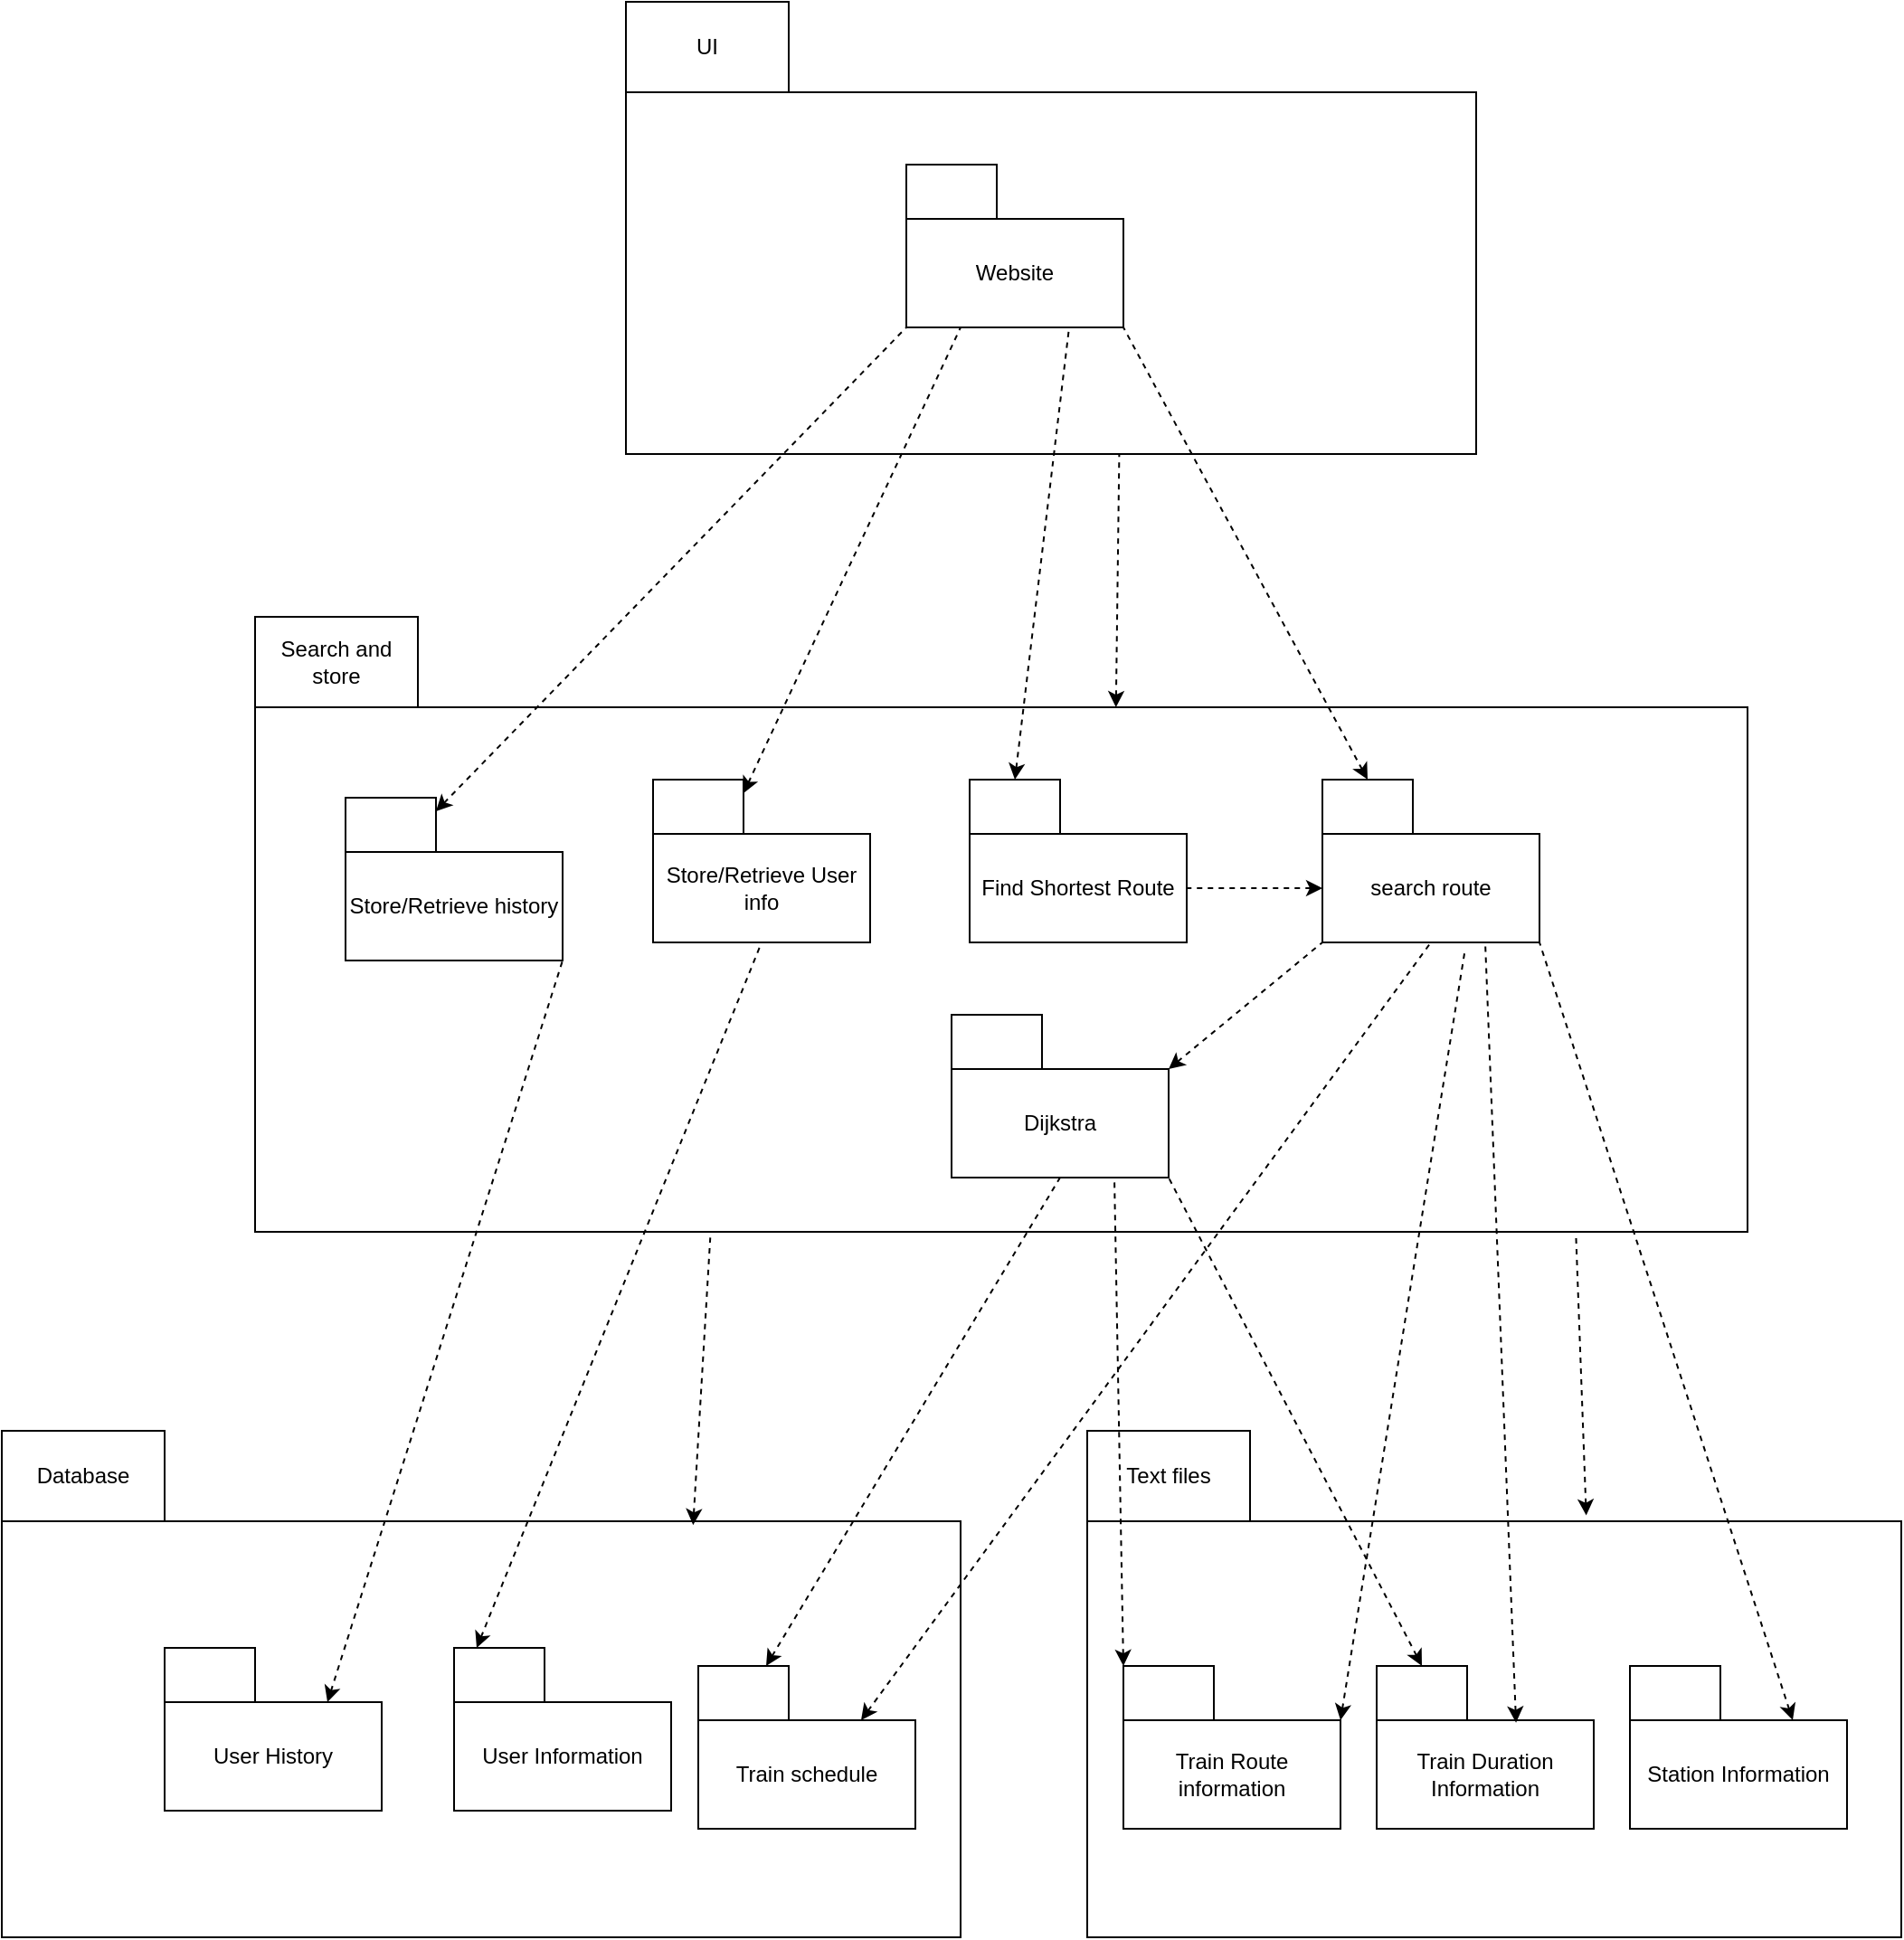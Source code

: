 <mxfile version="13.9.9" type="device"><diagram id="thHaN0kDnwWdaNwwGyCH" name="Page-1"><mxGraphModel dx="3410" dy="1460" grid="1" gridSize="10" guides="1" tooltips="1" connect="1" arrows="1" fold="1" page="1" pageScale="1" pageWidth="850" pageHeight="1100" math="0" shadow="0"><root><mxCell id="0"/><mxCell id="1" parent="0"/><mxCell id="pZtaFY6PpdiW1DpcELh4-3" value="" style="rounded=0;whiteSpace=wrap;html=1;" parent="1" vertex="1"><mxGeometry x="-245" y="60" width="470" height="200" as="geometry"/></mxCell><mxCell id="pZtaFY6PpdiW1DpcELh4-4" value="UI" style="rounded=0;whiteSpace=wrap;html=1;" parent="1" vertex="1"><mxGeometry x="-245" y="10" width="90" height="50" as="geometry"/></mxCell><mxCell id="pZtaFY6PpdiW1DpcELh4-5" value="" style="rounded=0;whiteSpace=wrap;html=1;" parent="1" vertex="1"><mxGeometry x="-450" y="400" width="825" height="290" as="geometry"/></mxCell><mxCell id="pZtaFY6PpdiW1DpcELh4-6" value="Search and store" style="rounded=0;whiteSpace=wrap;html=1;" parent="1" vertex="1"><mxGeometry x="-450" y="350" width="90" height="50" as="geometry"/></mxCell><mxCell id="pZtaFY6PpdiW1DpcELh4-7" value="" style="rounded=0;whiteSpace=wrap;html=1;" parent="1" vertex="1"><mxGeometry x="-590" y="850" width="530" height="230" as="geometry"/></mxCell><mxCell id="pZtaFY6PpdiW1DpcELh4-8" value="Database" style="rounded=0;whiteSpace=wrap;html=1;" parent="1" vertex="1"><mxGeometry x="-590" y="800" width="90" height="50" as="geometry"/></mxCell><mxCell id="pZtaFY6PpdiW1DpcELh4-17" value="Find Shortest Route" style="rounded=0;whiteSpace=wrap;html=1;" parent="1" vertex="1"><mxGeometry x="-55" y="470" width="120" height="60" as="geometry"/></mxCell><mxCell id="pZtaFY6PpdiW1DpcELh4-18" value="" style="rounded=0;whiteSpace=wrap;html=1;" parent="1" vertex="1"><mxGeometry x="-55" y="440" width="50" height="30" as="geometry"/></mxCell><mxCell id="pZtaFY6PpdiW1DpcELh4-22" value="" style="rounded=0;whiteSpace=wrap;html=1;" parent="1" vertex="1"><mxGeometry x="140" y="440" width="50" height="30" as="geometry"/></mxCell><mxCell id="pZtaFY6PpdiW1DpcELh4-25" value="Store/Retrieve User info" style="rounded=0;whiteSpace=wrap;html=1;" parent="1" vertex="1"><mxGeometry x="-230" y="470" width="120" height="60" as="geometry"/></mxCell><mxCell id="pZtaFY6PpdiW1DpcELh4-26" value="" style="rounded=0;whiteSpace=wrap;html=1;" parent="1" vertex="1"><mxGeometry x="-230" y="440" width="50" height="30" as="geometry"/></mxCell><mxCell id="pZtaFY6PpdiW1DpcELh4-29" value="Dijkstra" style="rounded=0;whiteSpace=wrap;html=1;" parent="1" vertex="1"><mxGeometry x="-65" y="600" width="120" height="60" as="geometry"/></mxCell><mxCell id="pZtaFY6PpdiW1DpcELh4-30" value="" style="rounded=0;whiteSpace=wrap;html=1;" parent="1" vertex="1"><mxGeometry x="-65" y="570" width="50" height="30" as="geometry"/></mxCell><mxCell id="pZtaFY6PpdiW1DpcELh4-33" value="search route" style="rounded=0;whiteSpace=wrap;html=1;" parent="1" vertex="1"><mxGeometry x="140" y="470" width="120" height="60" as="geometry"/></mxCell><mxCell id="pZtaFY6PpdiW1DpcELh4-34" value="" style="rounded=0;whiteSpace=wrap;html=1;" parent="1" vertex="1"><mxGeometry x="-90" y="100" width="50" height="30" as="geometry"/></mxCell><mxCell id="pZtaFY6PpdiW1DpcELh4-35" value="Website" style="rounded=0;whiteSpace=wrap;html=1;" parent="1" vertex="1"><mxGeometry x="-90" y="130" width="120" height="60" as="geometry"/></mxCell><mxCell id="pZtaFY6PpdiW1DpcELh4-36" value="" style="endArrow=none;dashed=1;html=1;entryX=1;entryY=1;entryDx=0;entryDy=0;exitX=0.5;exitY=0;exitDx=0;exitDy=0;horizontal=1;endFill=0;startArrow=classic;startFill=1;" parent="1" source="pZtaFY6PpdiW1DpcELh4-22" target="pZtaFY6PpdiW1DpcELh4-35" edge="1"><mxGeometry width="50" height="50" relative="1" as="geometry"><mxPoint x="65" y="380" as="sourcePoint"/><mxPoint x="25" y="370" as="targetPoint"/></mxGeometry></mxCell><mxCell id="pZtaFY6PpdiW1DpcELh4-37" value="" style="endArrow=none;dashed=1;html=1;entryX=0.75;entryY=1;entryDx=0;entryDy=0;exitX=0.5;exitY=0;exitDx=0;exitDy=0;horizontal=1;endFill=0;startArrow=classic;startFill=1;" parent="1" source="pZtaFY6PpdiW1DpcELh4-18" target="pZtaFY6PpdiW1DpcELh4-35" edge="1"><mxGeometry width="50" height="50" relative="1" as="geometry"><mxPoint x="60" y="440" as="sourcePoint"/><mxPoint x="5" y="200" as="targetPoint"/></mxGeometry></mxCell><mxCell id="pZtaFY6PpdiW1DpcELh4-38" value="" style="endArrow=none;dashed=1;html=1;entryX=1;entryY=0.5;entryDx=0;entryDy=0;horizontal=1;endFill=0;startArrow=classic;startFill=1;" parent="1" source="pZtaFY6PpdiW1DpcELh4-33" target="pZtaFY6PpdiW1DpcELh4-17" edge="1"><mxGeometry width="50" height="50" relative="1" as="geometry"><mxPoint x="75" y="790" as="sourcePoint"/><mxPoint x="-35" y="550" as="targetPoint"/></mxGeometry></mxCell><mxCell id="pZtaFY6PpdiW1DpcELh4-39" value="" style="endArrow=none;dashed=1;html=1;entryX=0;entryY=1;entryDx=0;entryDy=0;horizontal=1;endFill=0;startArrow=classic;startFill=1;exitX=1;exitY=0;exitDx=0;exitDy=0;" parent="1" source="pZtaFY6PpdiW1DpcELh4-29" target="pZtaFY6PpdiW1DpcELh4-33" edge="1"><mxGeometry width="50" height="50" relative="1" as="geometry"><mxPoint x="180" y="584.41" as="sourcePoint"/><mxPoint x="105" y="584.41" as="targetPoint"/></mxGeometry></mxCell><mxCell id="pZtaFY6PpdiW1DpcELh4-40" value="" style="endArrow=none;dashed=1;html=1;entryX=0.5;entryY=1;entryDx=0;entryDy=0;horizontal=1;endFill=0;startArrow=classic;startFill=1;exitX=0.75;exitY=0;exitDx=0;exitDy=0;" parent="1" source="pZtaFY6PpdiW1DpcELh4-43" target="pZtaFY6PpdiW1DpcELh4-33" edge="1"><mxGeometry width="50" height="50" relative="1" as="geometry"><mxPoint x="115" y="610" as="sourcePoint"/><mxPoint x="150" y="540" as="targetPoint"/></mxGeometry></mxCell><mxCell id="pZtaFY6PpdiW1DpcELh4-41" value="User Information" style="rounded=0;whiteSpace=wrap;html=1;" parent="1" vertex="1"><mxGeometry x="-340" y="950" width="120" height="60" as="geometry"/></mxCell><mxCell id="pZtaFY6PpdiW1DpcELh4-42" value="" style="rounded=0;whiteSpace=wrap;html=1;" parent="1" vertex="1"><mxGeometry x="-340" y="920" width="50" height="30" as="geometry"/></mxCell><mxCell id="pZtaFY6PpdiW1DpcELh4-43" value="Train schedule" style="rounded=0;whiteSpace=wrap;html=1;" parent="1" vertex="1"><mxGeometry x="-205" y="960" width="120" height="60" as="geometry"/></mxCell><mxCell id="pZtaFY6PpdiW1DpcELh4-44" value="" style="rounded=0;whiteSpace=wrap;html=1;" parent="1" vertex="1"><mxGeometry x="-205" y="930" width="50" height="30" as="geometry"/></mxCell><mxCell id="pZtaFY6PpdiW1DpcELh4-45" value="" style="endArrow=none;dashed=1;html=1;entryX=0.5;entryY=1;entryDx=0;entryDy=0;horizontal=1;endFill=0;startArrow=classic;startFill=1;exitX=0.75;exitY=0;exitDx=0;exitDy=0;" parent="1" source="pZtaFY6PpdiW1DpcELh4-44" target="pZtaFY6PpdiW1DpcELh4-29" edge="1"><mxGeometry width="50" height="50" relative="1" as="geometry"><mxPoint x="115" y="610" as="sourcePoint"/><mxPoint x="150" y="540" as="targetPoint"/></mxGeometry></mxCell><mxCell id="pZtaFY6PpdiW1DpcELh4-47" value="" style="endArrow=none;dashed=1;html=1;exitX=1;exitY=0.25;exitDx=0;exitDy=0;horizontal=1;endFill=0;startArrow=classic;startFill=1;entryX=0.25;entryY=1;entryDx=0;entryDy=0;" parent="1" source="pZtaFY6PpdiW1DpcELh4-26" target="pZtaFY6PpdiW1DpcELh4-35" edge="1"><mxGeometry width="50" height="50" relative="1" as="geometry"><mxPoint x="-140" y="450" as="sourcePoint"/><mxPoint x="65" y="210" as="targetPoint"/></mxGeometry></mxCell><mxCell id="pZtaFY6PpdiW1DpcELh4-49" value="" style="endArrow=none;dashed=1;html=1;entryX=0.5;entryY=1;entryDx=0;entryDy=0;horizontal=1;endFill=0;startArrow=classic;startFill=1;exitX=0.25;exitY=0;exitDx=0;exitDy=0;" parent="1" source="pZtaFY6PpdiW1DpcELh4-42" target="pZtaFY6PpdiW1DpcELh4-25" edge="1"><mxGeometry width="50" height="50" relative="1" as="geometry"><mxPoint x="-102.5" y="930" as="sourcePoint"/><mxPoint x="-130" y="540" as="targetPoint"/></mxGeometry></mxCell><mxCell id="pZtaFY6PpdiW1DpcELh4-50" value="" style="endArrow=none;dashed=1;html=1;entryX=0.305;entryY=1.011;entryDx=0;entryDy=0;horizontal=1;endFill=0;startArrow=classic;startFill=1;exitX=0.721;exitY=0.009;exitDx=0;exitDy=0;exitPerimeter=0;entryPerimeter=0;" parent="1" edge="1" target="pZtaFY6PpdiW1DpcELh4-5" source="pZtaFY6PpdiW1DpcELh4-7"><mxGeometry width="50" height="50" relative="1" as="geometry"><mxPoint x="-140.83" y="840" as="sourcePoint"/><mxPoint x="-140.83" y="690.0" as="targetPoint"/></mxGeometry></mxCell><mxCell id="pZtaFY6PpdiW1DpcELh4-51" value="" style="endArrow=none;dashed=1;html=1;horizontal=1;endFill=0;startArrow=classic;startFill=1;" parent="1" edge="1"><mxGeometry width="50" height="50" relative="1" as="geometry"><mxPoint x="25.883" y="400" as="sourcePoint"/><mxPoint x="27.701" y="260" as="targetPoint"/></mxGeometry></mxCell><mxCell id="1HXoY-WPikzpDwdkmpYZ-2" value="User History" style="rounded=0;whiteSpace=wrap;html=1;" vertex="1" parent="1"><mxGeometry x="-500" y="950" width="120" height="60" as="geometry"/></mxCell><mxCell id="1HXoY-WPikzpDwdkmpYZ-3" value="" style="rounded=0;whiteSpace=wrap;html=1;" vertex="1" parent="1"><mxGeometry x="-500" y="920" width="50" height="30" as="geometry"/></mxCell><mxCell id="1HXoY-WPikzpDwdkmpYZ-5" value="Store/Retrieve history" style="rounded=0;whiteSpace=wrap;html=1;" vertex="1" parent="1"><mxGeometry x="-400" y="480" width="120" height="60" as="geometry"/></mxCell><mxCell id="1HXoY-WPikzpDwdkmpYZ-6" value="" style="rounded=0;whiteSpace=wrap;html=1;" vertex="1" parent="1"><mxGeometry x="-400" y="450" width="50" height="30" as="geometry"/></mxCell><mxCell id="1HXoY-WPikzpDwdkmpYZ-9" value="" style="endArrow=none;dashed=1;html=1;exitX=1;exitY=0.25;exitDx=0;exitDy=0;horizontal=1;endFill=0;startArrow=classic;startFill=1;entryX=0;entryY=1;entryDx=0;entryDy=0;" edge="1" parent="1" source="1HXoY-WPikzpDwdkmpYZ-6" target="pZtaFY6PpdiW1DpcELh4-35"><mxGeometry width="50" height="50" relative="1" as="geometry"><mxPoint x="-275" y="457.5" as="sourcePoint"/><mxPoint x="-50" y="200" as="targetPoint"/></mxGeometry></mxCell><mxCell id="1HXoY-WPikzpDwdkmpYZ-10" value="" style="endArrow=none;dashed=1;html=1;entryX=1;entryY=1;entryDx=0;entryDy=0;horizontal=1;endFill=0;startArrow=classic;startFill=1;exitX=0.75;exitY=0;exitDx=0;exitDy=0;" edge="1" parent="1" source="1HXoY-WPikzpDwdkmpYZ-2" target="1HXoY-WPikzpDwdkmpYZ-5"><mxGeometry width="50" height="50" relative="1" as="geometry"><mxPoint x="-77.5" y="920" as="sourcePoint"/><mxPoint x="-265" y="540" as="targetPoint"/></mxGeometry></mxCell><mxCell id="1HXoY-WPikzpDwdkmpYZ-13" value="" style="rounded=0;whiteSpace=wrap;html=1;" vertex="1" parent="1"><mxGeometry x="10" y="850" width="450" height="230" as="geometry"/></mxCell><mxCell id="1HXoY-WPikzpDwdkmpYZ-14" value="Text files" style="rounded=0;whiteSpace=wrap;html=1;" vertex="1" parent="1"><mxGeometry x="10" y="800" width="90" height="50" as="geometry"/></mxCell><mxCell id="1HXoY-WPikzpDwdkmpYZ-16" value="Train Route information" style="rounded=0;whiteSpace=wrap;html=1;" vertex="1" parent="1"><mxGeometry x="30" y="960" width="120" height="60" as="geometry"/></mxCell><mxCell id="1HXoY-WPikzpDwdkmpYZ-17" value="" style="rounded=0;whiteSpace=wrap;html=1;" vertex="1" parent="1"><mxGeometry x="30" y="930" width="50" height="30" as="geometry"/></mxCell><mxCell id="1HXoY-WPikzpDwdkmpYZ-18" value="Train Duration Information" style="rounded=0;whiteSpace=wrap;html=1;" vertex="1" parent="1"><mxGeometry x="170" y="960" width="120" height="60" as="geometry"/></mxCell><mxCell id="1HXoY-WPikzpDwdkmpYZ-19" value="" style="rounded=0;whiteSpace=wrap;html=1;" vertex="1" parent="1"><mxGeometry x="170" y="930" width="50" height="30" as="geometry"/></mxCell><mxCell id="1HXoY-WPikzpDwdkmpYZ-20" value="Station Information" style="rounded=0;whiteSpace=wrap;html=1;" vertex="1" parent="1"><mxGeometry x="310" y="960" width="120" height="60" as="geometry"/></mxCell><mxCell id="1HXoY-WPikzpDwdkmpYZ-21" value="" style="rounded=0;whiteSpace=wrap;html=1;" vertex="1" parent="1"><mxGeometry x="310" y="930" width="50" height="30" as="geometry"/></mxCell><mxCell id="1HXoY-WPikzpDwdkmpYZ-22" value="" style="endArrow=none;dashed=1;html=1;entryX=0.658;entryY=1.056;entryDx=0;entryDy=0;horizontal=1;endFill=0;startArrow=classic;startFill=1;exitX=1;exitY=0;exitDx=0;exitDy=0;entryPerimeter=0;" edge="1" parent="1" source="1HXoY-WPikzpDwdkmpYZ-16" target="pZtaFY6PpdiW1DpcELh4-33"><mxGeometry width="50" height="50" relative="1" as="geometry"><mxPoint x="35" y="970" as="sourcePoint"/><mxPoint x="210" y="540" as="targetPoint"/></mxGeometry></mxCell><mxCell id="1HXoY-WPikzpDwdkmpYZ-23" value="" style="endArrow=none;dashed=1;html=1;entryX=0.75;entryY=1;entryDx=0;entryDy=0;horizontal=1;endFill=0;startArrow=classic;startFill=1;exitX=0.642;exitY=0.022;exitDx=0;exitDy=0;exitPerimeter=0;" edge="1" parent="1" source="1HXoY-WPikzpDwdkmpYZ-18" target="pZtaFY6PpdiW1DpcELh4-33"><mxGeometry width="50" height="50" relative="1" as="geometry"><mxPoint x="300" y="970" as="sourcePoint"/><mxPoint x="228.96" y="543.36" as="targetPoint"/></mxGeometry></mxCell><mxCell id="1HXoY-WPikzpDwdkmpYZ-24" value="" style="endArrow=none;dashed=1;html=1;entryX=1;entryY=1;entryDx=0;entryDy=0;horizontal=1;endFill=0;startArrow=classic;startFill=1;exitX=0.75;exitY=0;exitDx=0;exitDy=0;" edge="1" parent="1" source="1HXoY-WPikzpDwdkmpYZ-20" target="pZtaFY6PpdiW1DpcELh4-33"><mxGeometry width="50" height="50" relative="1" as="geometry"><mxPoint x="310" y="980" as="sourcePoint"/><mxPoint x="238.96" y="553.36" as="targetPoint"/></mxGeometry></mxCell><mxCell id="1HXoY-WPikzpDwdkmpYZ-25" value="" style="endArrow=none;dashed=1;html=1;entryX=0.75;entryY=1;entryDx=0;entryDy=0;horizontal=1;endFill=0;startArrow=classic;startFill=1;exitX=0;exitY=0;exitDx=0;exitDy=0;" edge="1" parent="1" source="1HXoY-WPikzpDwdkmpYZ-17" target="pZtaFY6PpdiW1DpcELh4-29"><mxGeometry width="50" height="50" relative="1" as="geometry"><mxPoint x="-17.5" y="940" as="sourcePoint"/><mxPoint x="5" y="670" as="targetPoint"/></mxGeometry></mxCell><mxCell id="1HXoY-WPikzpDwdkmpYZ-27" value="" style="endArrow=none;dashed=1;html=1;entryX=1;entryY=1;entryDx=0;entryDy=0;horizontal=1;endFill=0;startArrow=classic;startFill=1;exitX=0.5;exitY=0;exitDx=0;exitDy=0;" edge="1" parent="1" source="1HXoY-WPikzpDwdkmpYZ-19" target="pZtaFY6PpdiW1DpcELh4-29"><mxGeometry width="50" height="50" relative="1" as="geometry"><mxPoint x="180" y="940" as="sourcePoint"/><mxPoint x="35" y="670" as="targetPoint"/></mxGeometry></mxCell><mxCell id="1HXoY-WPikzpDwdkmpYZ-28" value="" style="endArrow=none;dashed=1;html=1;entryX=0.885;entryY=1.002;entryDx=0;entryDy=0;horizontal=1;endFill=0;startArrow=classic;startFill=1;entryPerimeter=0;exitX=0.613;exitY=-0.014;exitDx=0;exitDy=0;exitPerimeter=0;" edge="1" parent="1" source="1HXoY-WPikzpDwdkmpYZ-13" target="pZtaFY6PpdiW1DpcELh4-5"><mxGeometry width="50" height="50" relative="1" as="geometry"><mxPoint x="190" y="950" as="sourcePoint"/><mxPoint x="45" y="680" as="targetPoint"/></mxGeometry></mxCell></root></mxGraphModel></diagram></mxfile>